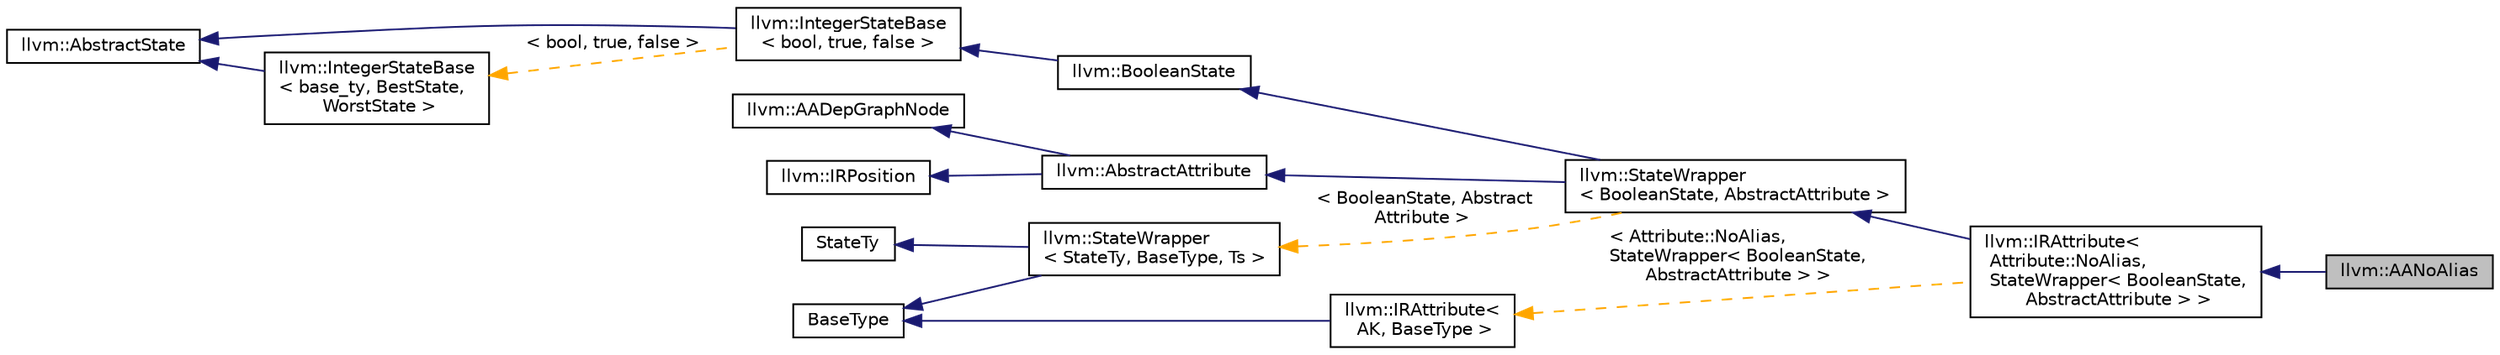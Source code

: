 digraph "llvm::AANoAlias"
{
 // LATEX_PDF_SIZE
  bgcolor="transparent";
  edge [fontname="Helvetica",fontsize="10",labelfontname="Helvetica",labelfontsize="10"];
  node [fontname="Helvetica",fontsize="10",shape=record];
  rankdir="LR";
  Node1 [label="llvm::AANoAlias",height=0.2,width=0.4,color="black", fillcolor="grey75", style="filled", fontcolor="black",tooltip="An abstract interface for all noalias attributes."];
  Node2 -> Node1 [dir="back",color="midnightblue",fontsize="10",style="solid",fontname="Helvetica"];
  Node2 [label="llvm::IRAttribute\<\l Attribute::NoAlias,\l StateWrapper\< BooleanState,\l AbstractAttribute \> \>",height=0.2,width=0.4,color="black",URL="$structllvm_1_1IRAttribute.html",tooltip=" "];
  Node3 -> Node2 [dir="back",color="midnightblue",fontsize="10",style="solid",fontname="Helvetica"];
  Node3 [label="llvm::StateWrapper\l\< BooleanState, AbstractAttribute \>",height=0.2,width=0.4,color="black",URL="$structllvm_1_1StateWrapper.html",tooltip=" "];
  Node4 -> Node3 [dir="back",color="midnightblue",fontsize="10",style="solid",fontname="Helvetica"];
  Node4 [label="llvm::AbstractAttribute",height=0.2,width=0.4,color="black",URL="$structllvm_1_1AbstractAttribute.html",tooltip="Base struct for all \"concrete attribute\" deductions."];
  Node5 -> Node4 [dir="back",color="midnightblue",fontsize="10",style="solid",fontname="Helvetica"];
  Node5 [label="llvm::IRPosition",height=0.2,width=0.4,color="black",URL="$structllvm_1_1IRPosition.html",tooltip="Helper to describe and deal with positions in the LLVM-IR."];
  Node6 -> Node4 [dir="back",color="midnightblue",fontsize="10",style="solid",fontname="Helvetica"];
  Node6 [label="llvm::AADepGraphNode",height=0.2,width=0.4,color="black",URL="$structllvm_1_1AADepGraphNode.html",tooltip="}"];
  Node7 -> Node3 [dir="back",color="midnightblue",fontsize="10",style="solid",fontname="Helvetica"];
  Node7 [label="llvm::BooleanState",height=0.2,width=0.4,color="black",URL="$structllvm_1_1BooleanState.html",tooltip="Simple wrapper for a single bit (boolean) state."];
  Node8 -> Node7 [dir="back",color="midnightblue",fontsize="10",style="solid",fontname="Helvetica"];
  Node8 [label="llvm::IntegerStateBase\l\< bool, true, false \>",height=0.2,width=0.4,color="black",URL="$structllvm_1_1IntegerStateBase.html",tooltip=" "];
  Node9 -> Node8 [dir="back",color="midnightblue",fontsize="10",style="solid",fontname="Helvetica"];
  Node9 [label="llvm::AbstractState",height=0.2,width=0.4,color="black",URL="$structllvm_1_1AbstractState.html",tooltip="An interface to query the internal state of an abstract attribute."];
  Node10 -> Node8 [dir="back",color="orange",fontsize="10",style="dashed",label=" \< bool, true, false \>" ,fontname="Helvetica"];
  Node10 [label="llvm::IntegerStateBase\l\< base_ty, BestState,\l WorstState \>",height=0.2,width=0.4,color="black",URL="$structllvm_1_1IntegerStateBase.html",tooltip="Simple state with integers encoding."];
  Node9 -> Node10 [dir="back",color="midnightblue",fontsize="10",style="solid",fontname="Helvetica"];
  Node11 -> Node3 [dir="back",color="orange",fontsize="10",style="dashed",label=" \< BooleanState, Abstract\lAttribute \>" ,fontname="Helvetica"];
  Node11 [label="llvm::StateWrapper\l\< StateTy, BaseType, Ts \>",height=0.2,width=0.4,color="black",URL="$structllvm_1_1StateWrapper.html",tooltip="Helper to tie a abstract state implementation to an abstract attribute."];
  Node12 -> Node11 [dir="back",color="midnightblue",fontsize="10",style="solid",fontname="Helvetica"];
  Node12 [label="BaseType",height=0.2,width=0.4,color="black",URL="$classBaseType.html",tooltip=" "];
  Node13 -> Node11 [dir="back",color="midnightblue",fontsize="10",style="solid",fontname="Helvetica"];
  Node13 [label="StateTy",height=0.2,width=0.4,color="black",URL="$classStateTy.html",tooltip=" "];
  Node14 -> Node2 [dir="back",color="orange",fontsize="10",style="dashed",label=" \< Attribute::NoAlias,\l StateWrapper\< BooleanState,\l AbstractAttribute \> \>" ,fontname="Helvetica"];
  Node14 [label="llvm::IRAttribute\<\l AK, BaseType \>",height=0.2,width=0.4,color="black",URL="$structllvm_1_1IRAttribute.html",tooltip="Helper class that provides common functionality to manifest IR attributes."];
  Node12 -> Node14 [dir="back",color="midnightblue",fontsize="10",style="solid",fontname="Helvetica"];
}
